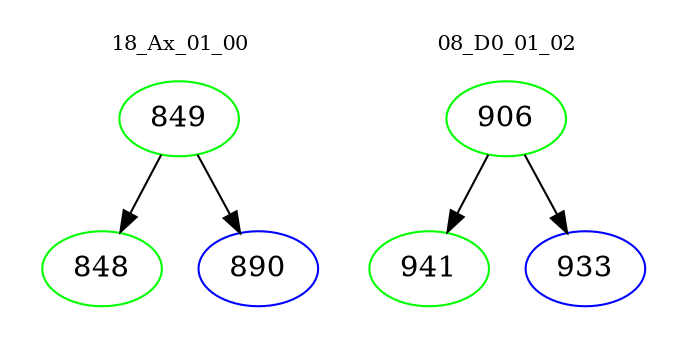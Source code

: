 digraph{
subgraph cluster_0 {
color = white
label = "18_Ax_01_00";
fontsize=10;
T0_849 [label="849", color="green"]
T0_849 -> T0_848 [color="black"]
T0_848 [label="848", color="green"]
T0_849 -> T0_890 [color="black"]
T0_890 [label="890", color="blue"]
}
subgraph cluster_1 {
color = white
label = "08_D0_01_02";
fontsize=10;
T1_906 [label="906", color="green"]
T1_906 -> T1_941 [color="black"]
T1_941 [label="941", color="green"]
T1_906 -> T1_933 [color="black"]
T1_933 [label="933", color="blue"]
}
}

